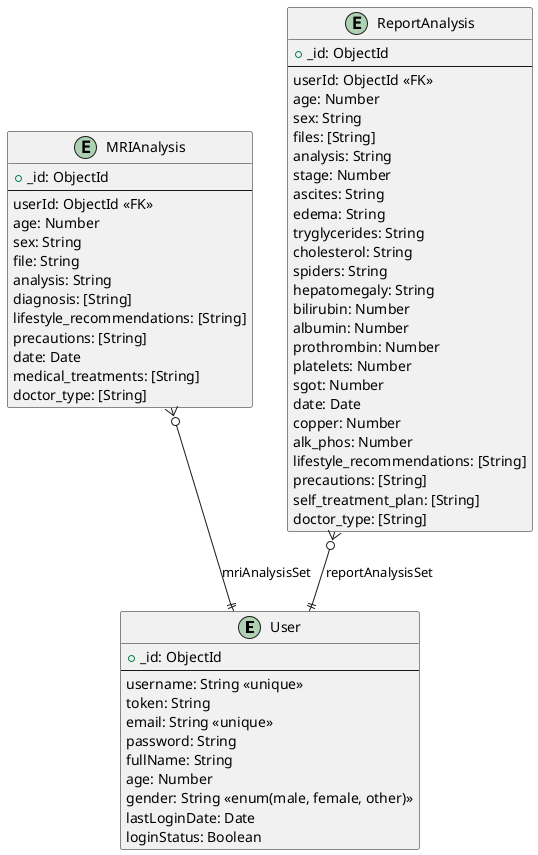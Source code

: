 @startuml erdiagramcirrh0
entity User {
    + _id: ObjectId
    --
    username: String <<unique>>
    token: String
    email: String <<unique>>
    password: String
    fullName: String
    age: Number
    gender: String <<enum(male, female, other)>>
    lastLoginDate: Date
    loginStatus: Boolean
}

entity MRIAnalysis {
    + _id: ObjectId
    --
    userId: ObjectId <<FK>>
    age: Number
    sex: String
    file: String
    analysis: String
    diagnosis: [String]
    lifestyle_recommendations: [String]
    precautions: [String]
    date: Date
    medical_treatments: [String]
    doctor_type: [String]
}

entity ReportAnalysis {
    + _id: ObjectId
    --
    userId: ObjectId <<FK>>
    age: Number
    sex: String
    files: [String]
    analysis: String
    stage: Number
    ascites: String
    edema: String
    tryglycerides: String
    cholesterol: String
    spiders: String
    hepatomegaly: String
    bilirubin: Number
    albumin: Number
    prothrombin: Number
    platelets: Number
    sgot: Number
    date: Date
    copper: Number
    alk_phos: Number
    lifestyle_recommendations: [String]
    precautions: [String]
    self_treatment_plan: [String]
    doctor_type: [String]
}

MRIAnalysis }o--|| User : "mriAnalysisSet"
ReportAnalysis }o--|| User : "reportAnalysisSet"
@enduml
